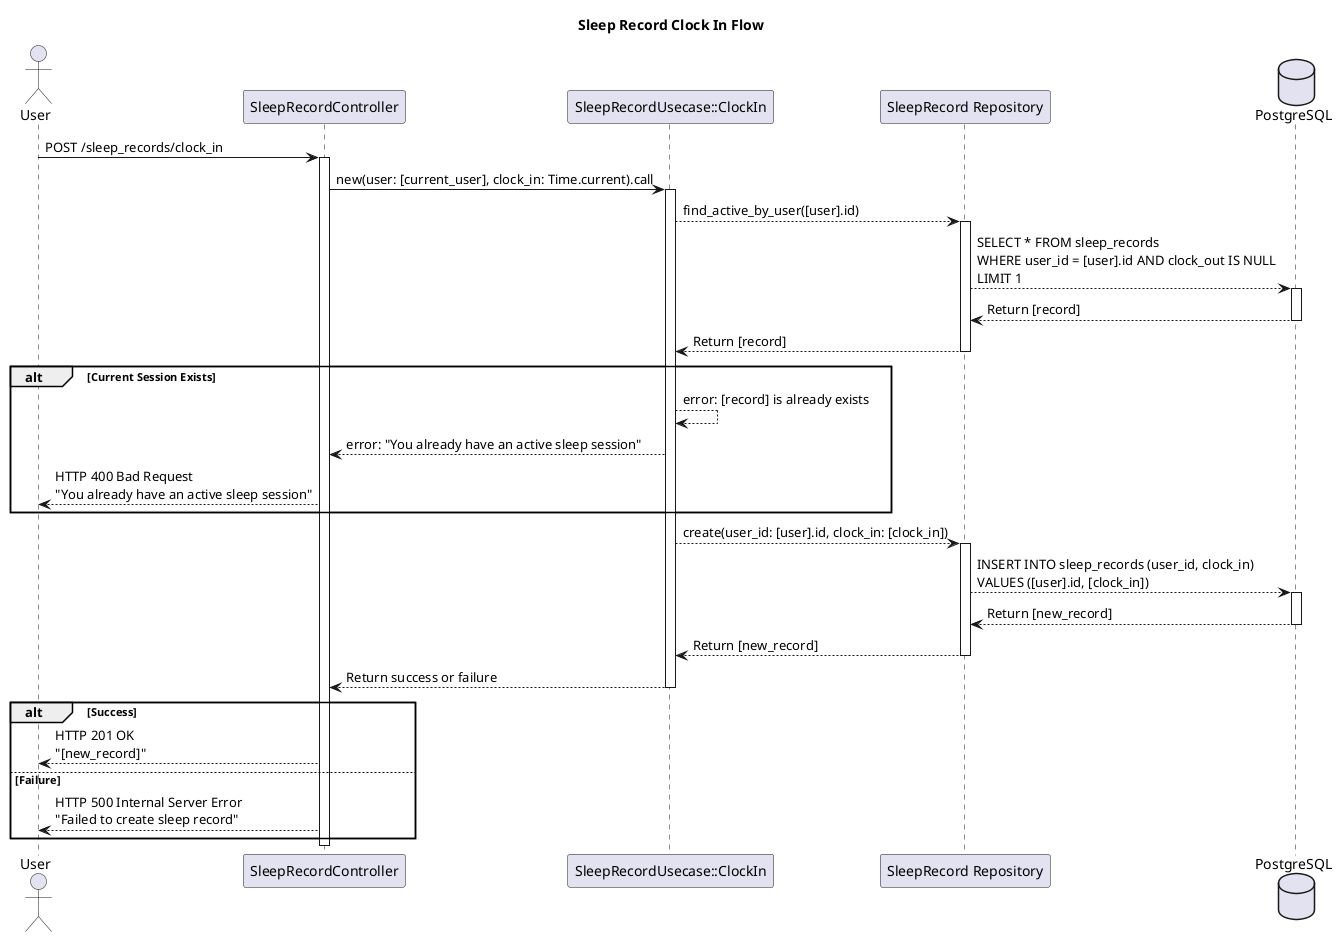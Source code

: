 @startuml SleepRecordClockInFlow
title Sleep Record Clock In Flow

' Define actors and components
actor User
participant "SleepRecordController" as Controller
participant "SleepRecordUsecase::ClockIn" as Usecase
participant "SleepRecord Repository" as Repository
database "PostgreSQL" as DB

User -> Controller: POST /sleep_records/clock_in
activate Controller

Controller -> Usecase: new(user: [current_user], clock_in: Time.current).call
activate Usecase

Usecase --> Repository: find_active_by_user([user].id)
activate Repository
Repository --> DB: SELECT * FROM sleep_records \nWHERE user_id = [user].id AND clock_out IS NULL \nLIMIT 1
activate DB
DB --> Repository: Return [record]
deactivate DB
Repository --> Usecase: Return [record]
deactivate Repository

alt Current Session Exists
    Usecase --> Usecase: error: [record] is already exists
    Usecase --> Controller: error: "You already have an active sleep session"
    Controller --> User: HTTP 400 Bad Request\n"You already have an active sleep session"
end

Usecase --> Repository: create(user_id: [user].id, clock_in: [clock_in])
activate Repository
Repository --> DB: INSERT INTO sleep_records (user_id, clock_in)\nVALUES ([user].id, [clock_in])
activate DB
DB --> Repository: Return [new_record]
deactivate DB
Repository --> Usecase: Return [new_record]
deactivate Repository
Usecase --> Controller: Return success or failure
deactivate Usecase

alt Success    
    Controller --> User: HTTP 201 OK\n"[new_record]"
else Failure
    Controller --> User: HTTP 500 Internal Server Error\n"Failed to create sleep record"
end
deactivate Controller

@enduml